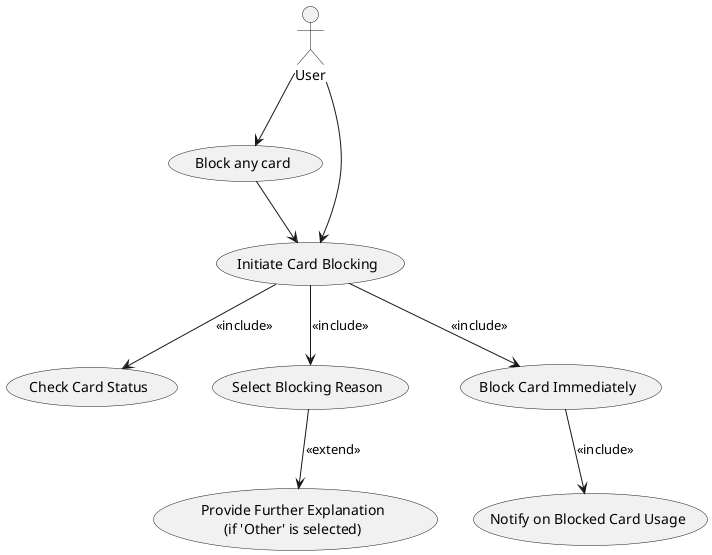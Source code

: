 @startuml
actor "User" as user

usecase "Block any card" as BlockAnyCard
usecase "Initiate Card Blocking" as InitiateBlocking
usecase "Check Card Status" as CheckStatus
usecase "Select Blocking Reason" as SelectReason
usecase "Provide Further Explanation\n(if 'Other' is selected)" as ProvideExplanation
usecase "Block Card Immediately" as BlockImmediately
usecase "Notify on Blocked Card Usage" as NotifyUsage

' Relationships from the actor
user --> BlockAnyCard
user --> InitiateBlocking

' Relationship between use cases
BlockAnyCard --> InitiateBlocking

InitiateBlocking --> CheckStatus : <<include>>
InitiateBlocking --> SelectReason : <<include>>
InitiateBlocking --> BlockImmediately : <<include>>

SelectReason --> ProvideExplanation : <<extend>>

BlockImmediately --> NotifyUsage : <<include>>

@enduml